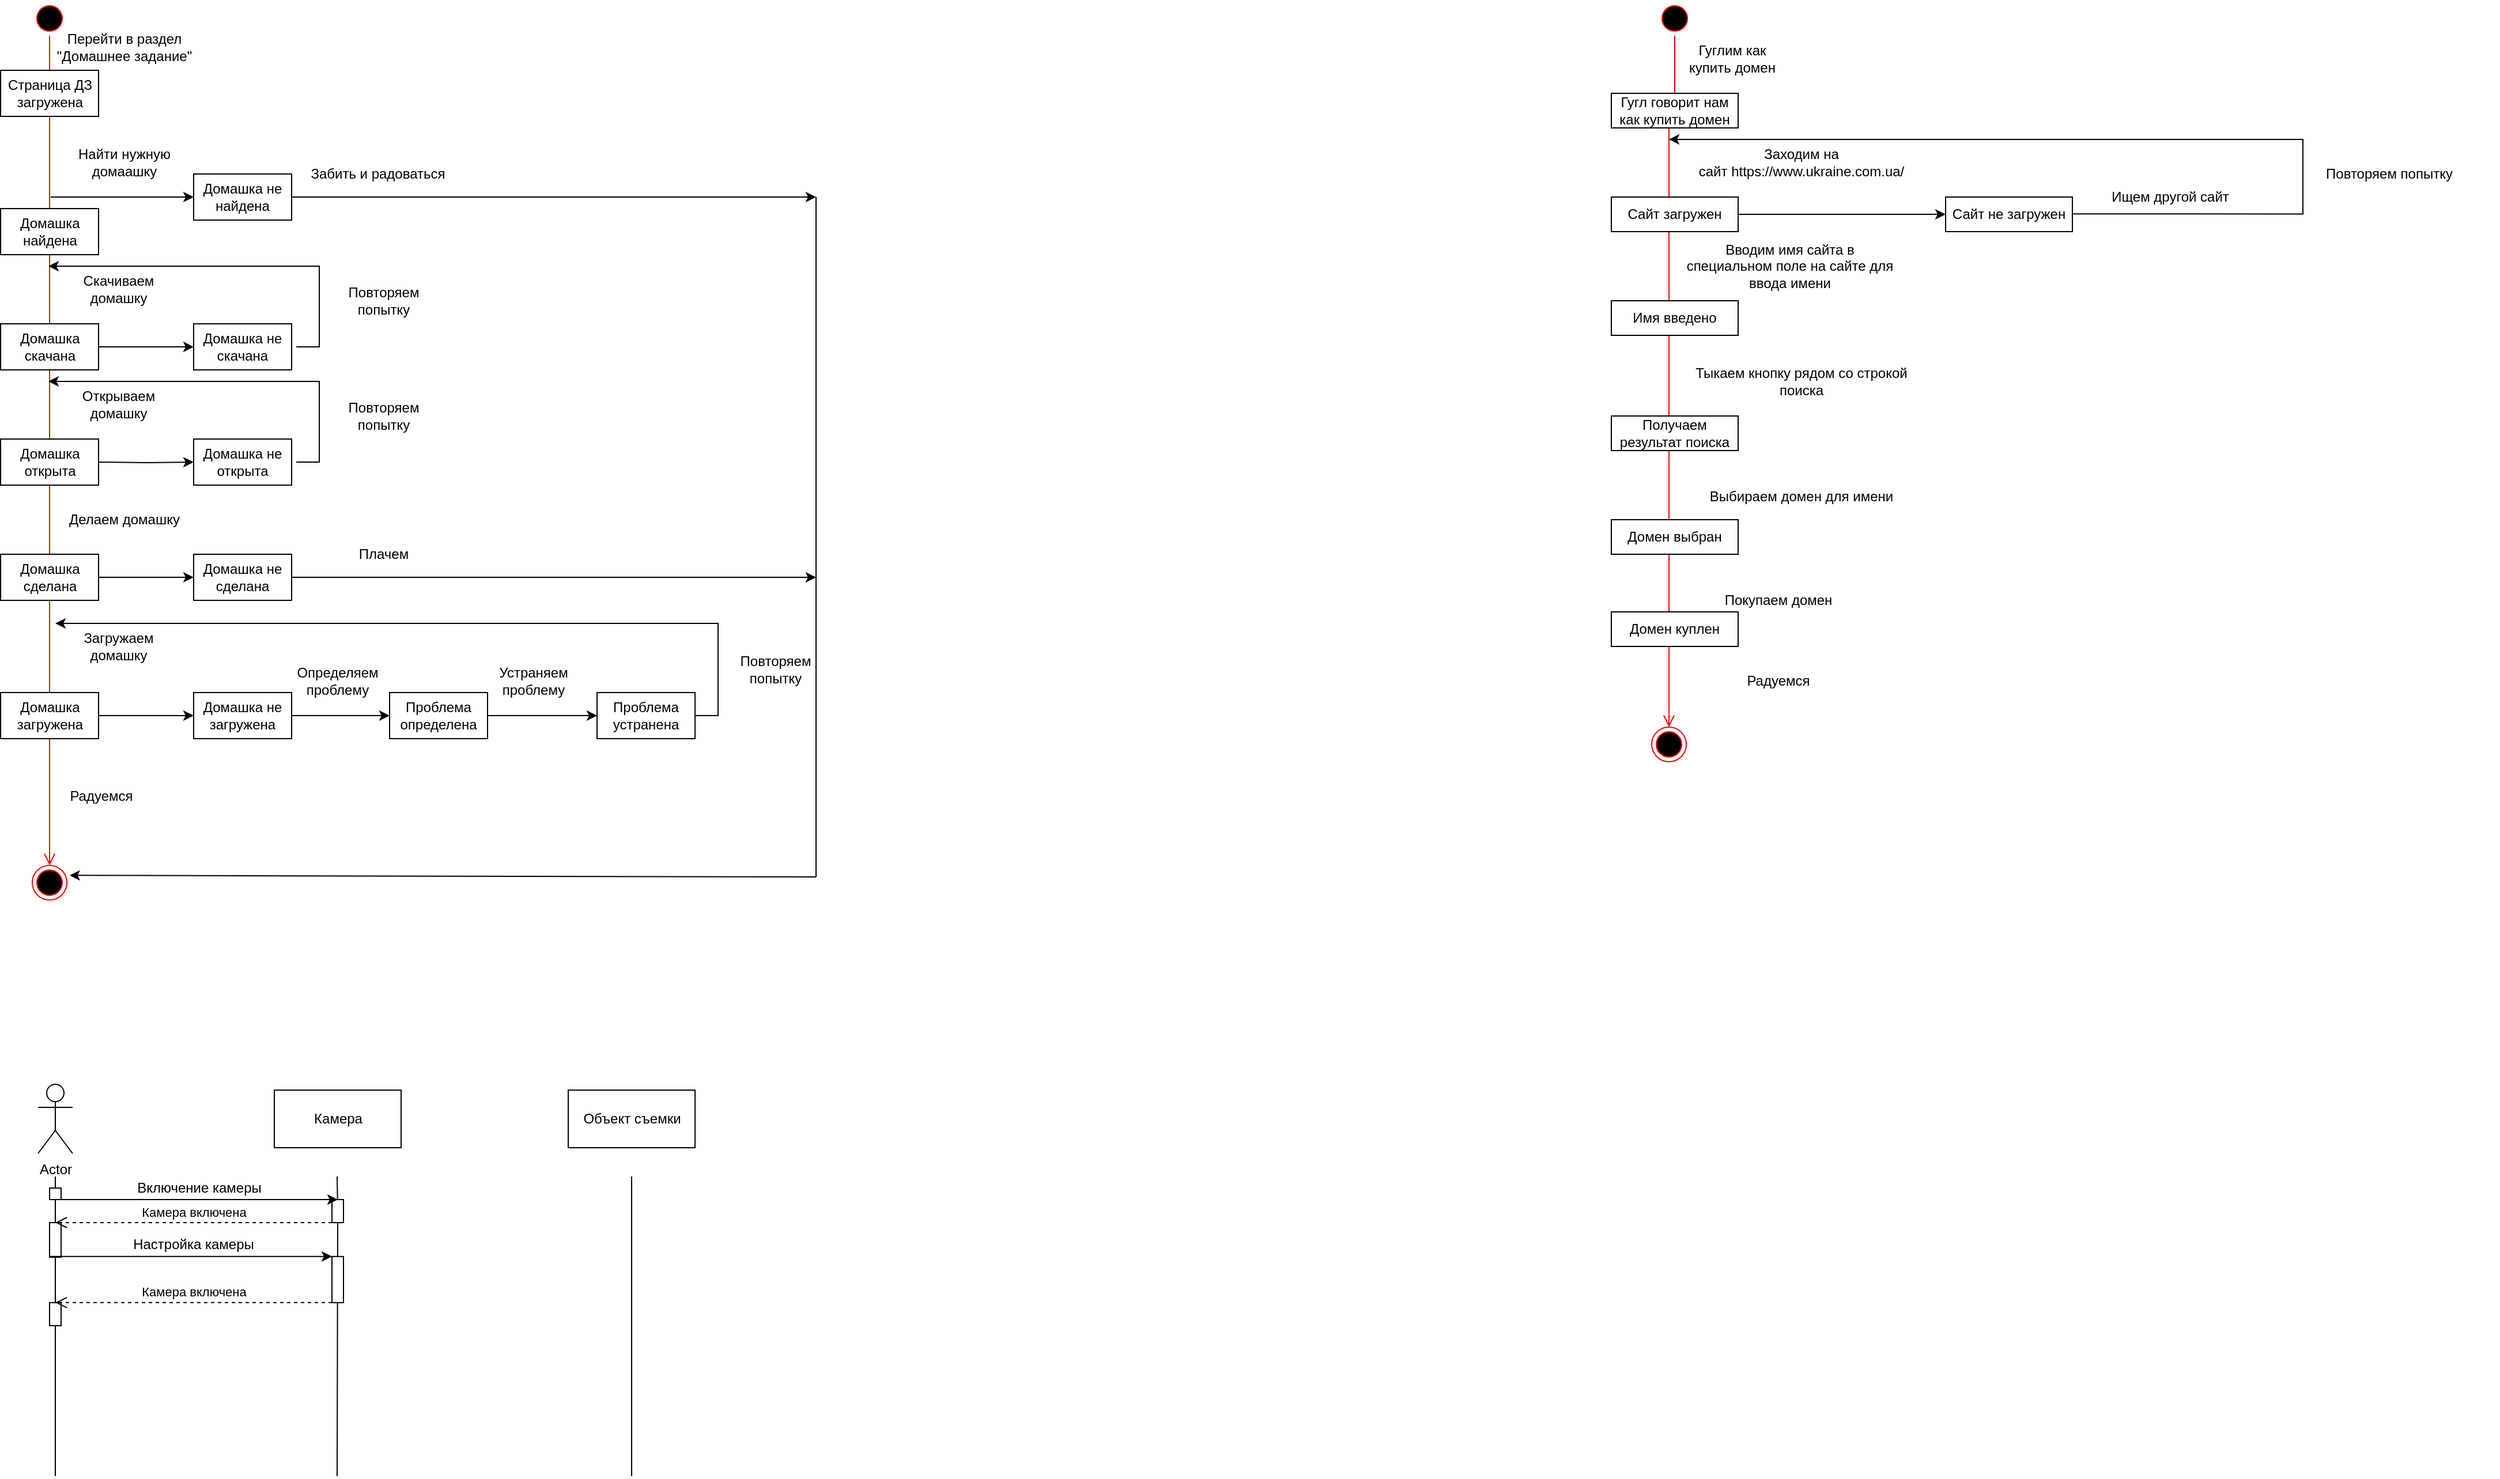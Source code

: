 <mxfile version="15.0.6" type="github">
  <diagram id="RWWzlrLUqUZTd2N9Jcue" name="Page-1">
    <mxGraphModel dx="415" dy="216" grid="1" gridSize="10" guides="1" tooltips="1" connect="1" arrows="1" fold="1" page="1" pageScale="1" pageWidth="192000" pageHeight="108000" math="0" shadow="0">
      <root>
        <mxCell id="0" />
        <mxCell id="1" parent="0" />
        <mxCell id="69hNL4aNgv2TUrD7TsJn-2" value="" style="ellipse;html=1;shape=startState;fillColor=#000000;strokeColor=#ff0000;" vertex="1" parent="1">
          <mxGeometry x="540" y="20" width="30" height="30" as="geometry" />
        </mxCell>
        <mxCell id="69hNL4aNgv2TUrD7TsJn-3" value="" style="edgeStyle=orthogonalEdgeStyle;html=1;verticalAlign=bottom;endArrow=open;endSize=8;strokeColor=#ff0000;" edge="1" source="69hNL4aNgv2TUrD7TsJn-2" parent="1">
          <mxGeometry relative="1" as="geometry">
            <mxPoint x="555" y="310" as="targetPoint" />
          </mxGeometry>
        </mxCell>
        <mxCell id="69hNL4aNgv2TUrD7TsJn-4" value="Скачиваем домашку" style="text;html=1;strokeColor=none;fillColor=none;align=center;verticalAlign=middle;whiteSpace=wrap;rounded=0;" vertex="1" parent="1">
          <mxGeometry x="560" y="260" width="110" height="20" as="geometry" />
        </mxCell>
        <mxCell id="69hNL4aNgv2TUrD7TsJn-32" style="edgeStyle=orthogonalEdgeStyle;rounded=0;orthogonalLoop=1;jettySize=auto;html=1;exitX=1;exitY=0.5;exitDx=0;exitDy=0;" edge="1" parent="1" source="69hNL4aNgv2TUrD7TsJn-5" target="69hNL4aNgv2TUrD7TsJn-31">
          <mxGeometry relative="1" as="geometry" />
        </mxCell>
        <mxCell id="69hNL4aNgv2TUrD7TsJn-8" value="Перейти в раздел &quot;Домашнее задание&quot;" style="text;html=1;strokeColor=none;fillColor=none;align=center;verticalAlign=middle;whiteSpace=wrap;rounded=0;" vertex="1" parent="1">
          <mxGeometry x="560" y="50" width="120" height="20" as="geometry" />
        </mxCell>
        <mxCell id="69hNL4aNgv2TUrD7TsJn-10" value="Найти нужную домаашку" style="text;html=1;strokeColor=none;fillColor=none;align=center;verticalAlign=middle;whiteSpace=wrap;rounded=0;" vertex="1" parent="1">
          <mxGeometry x="560" y="150" width="120" height="20" as="geometry" />
        </mxCell>
        <mxCell id="69hNL4aNgv2TUrD7TsJn-11" value="" style="edgeStyle=orthogonalEdgeStyle;html=1;verticalAlign=bottom;endArrow=open;endSize=8;strokeColor=#ff0000;entryX=0.5;entryY=0;entryDx=0;entryDy=0;" edge="1" parent="1" source="69hNL4aNgv2TUrD7TsJn-2" target="69hNL4aNgv2TUrD7TsJn-64">
          <mxGeometry relative="1" as="geometry">
            <mxPoint x="555" y="760" as="targetPoint" />
            <mxPoint x="555" y="50" as="sourcePoint" />
            <Array as="points" />
          </mxGeometry>
        </mxCell>
        <mxCell id="69hNL4aNgv2TUrD7TsJn-14" value="" style="endArrow=classic;html=1;" edge="1" parent="1">
          <mxGeometry width="50" height="50" relative="1" as="geometry">
            <mxPoint x="556" y="190" as="sourcePoint" />
            <mxPoint x="680" y="190" as="targetPoint" />
          </mxGeometry>
        </mxCell>
        <mxCell id="69hNL4aNgv2TUrD7TsJn-17" value="Домашка найдена" style="rounded=0;whiteSpace=wrap;html=1;" vertex="1" parent="1">
          <mxGeometry x="512.5" y="200" width="85" height="40" as="geometry" />
        </mxCell>
        <mxCell id="69hNL4aNgv2TUrD7TsJn-21" style="edgeStyle=orthogonalEdgeStyle;rounded=0;orthogonalLoop=1;jettySize=auto;html=1;exitX=1;exitY=0.5;exitDx=0;exitDy=0;" edge="1" parent="1" source="69hNL4aNgv2TUrD7TsJn-18">
          <mxGeometry relative="1" as="geometry">
            <mxPoint x="1220" y="190" as="targetPoint" />
          </mxGeometry>
        </mxCell>
        <mxCell id="69hNL4aNgv2TUrD7TsJn-18" value="Домашка не найдена" style="rounded=0;whiteSpace=wrap;html=1;" vertex="1" parent="1">
          <mxGeometry x="680" y="170" width="85" height="40" as="geometry" />
        </mxCell>
        <mxCell id="69hNL4aNgv2TUrD7TsJn-22" value="Забить и радоваться" style="text;html=1;strokeColor=none;fillColor=none;align=center;verticalAlign=middle;whiteSpace=wrap;rounded=0;" vertex="1" parent="1">
          <mxGeometry x="780" y="160" width="120" height="20" as="geometry" />
        </mxCell>
        <mxCell id="69hNL4aNgv2TUrD7TsJn-27" value="Открываем домашку" style="text;html=1;strokeColor=none;fillColor=none;align=center;verticalAlign=middle;whiteSpace=wrap;rounded=0;" vertex="1" parent="1">
          <mxGeometry x="560" y="360" width="110" height="20" as="geometry" />
        </mxCell>
        <mxCell id="69hNL4aNgv2TUrD7TsJn-28" value="Домашка открыта" style="rounded=0;whiteSpace=wrap;html=1;" vertex="1" parent="1">
          <mxGeometry x="512.5" y="400" width="85" height="40" as="geometry" />
        </mxCell>
        <mxCell id="69hNL4aNgv2TUrD7TsJn-29" value="Делаем домашку" style="text;html=1;strokeColor=none;fillColor=none;align=center;verticalAlign=middle;whiteSpace=wrap;rounded=0;" vertex="1" parent="1">
          <mxGeometry x="565" y="460" width="110" height="20" as="geometry" />
        </mxCell>
        <mxCell id="69hNL4aNgv2TUrD7TsJn-42" style="edgeStyle=orthogonalEdgeStyle;rounded=0;orthogonalLoop=1;jettySize=auto;html=1;exitX=1;exitY=0.5;exitDx=0;exitDy=0;" edge="1" parent="1" source="69hNL4aNgv2TUrD7TsJn-30" target="69hNL4aNgv2TUrD7TsJn-41">
          <mxGeometry relative="1" as="geometry" />
        </mxCell>
        <mxCell id="69hNL4aNgv2TUrD7TsJn-30" value="Домашка сделана" style="rounded=0;whiteSpace=wrap;html=1;" vertex="1" parent="1">
          <mxGeometry x="512.5" y="500" width="85" height="40" as="geometry" />
        </mxCell>
        <mxCell id="69hNL4aNgv2TUrD7TsJn-34" style="edgeStyle=orthogonalEdgeStyle;rounded=0;orthogonalLoop=1;jettySize=auto;html=1;" edge="1" parent="1">
          <mxGeometry relative="1" as="geometry">
            <mxPoint x="769" y="320" as="sourcePoint" />
            <mxPoint x="554" y="250" as="targetPoint" />
            <Array as="points">
              <mxPoint x="789" y="320" />
              <mxPoint x="789" y="250" />
            </Array>
          </mxGeometry>
        </mxCell>
        <mxCell id="69hNL4aNgv2TUrD7TsJn-31" value="Домашка не скачана" style="rounded=0;whiteSpace=wrap;html=1;" vertex="1" parent="1">
          <mxGeometry x="680" y="300" width="85" height="40" as="geometry" />
        </mxCell>
        <mxCell id="69hNL4aNgv2TUrD7TsJn-36" value="Повторяем попытку" style="text;html=1;strokeColor=none;fillColor=none;align=center;verticalAlign=middle;whiteSpace=wrap;rounded=0;" vertex="1" parent="1">
          <mxGeometry x="790" y="270" width="110" height="20" as="geometry" />
        </mxCell>
        <mxCell id="69hNL4aNgv2TUrD7TsJn-5" value="Домашка скачана" style="rounded=0;whiteSpace=wrap;html=1;" vertex="1" parent="1">
          <mxGeometry x="512.5" y="300" width="85" height="40" as="geometry" />
        </mxCell>
        <mxCell id="69hNL4aNgv2TUrD7TsJn-9" value="Страница ДЗ загружена" style="rounded=0;whiteSpace=wrap;html=1;" vertex="1" parent="1">
          <mxGeometry x="512.5" y="80" width="85" height="40" as="geometry" />
        </mxCell>
        <mxCell id="69hNL4aNgv2TUrD7TsJn-37" style="edgeStyle=orthogonalEdgeStyle;rounded=0;orthogonalLoop=1;jettySize=auto;html=1;exitX=1;exitY=0.5;exitDx=0;exitDy=0;" edge="1" parent="1" target="69hNL4aNgv2TUrD7TsJn-39">
          <mxGeometry relative="1" as="geometry">
            <mxPoint x="597.5" y="420" as="sourcePoint" />
          </mxGeometry>
        </mxCell>
        <mxCell id="69hNL4aNgv2TUrD7TsJn-38" style="edgeStyle=orthogonalEdgeStyle;rounded=0;orthogonalLoop=1;jettySize=auto;html=1;" edge="1" parent="1">
          <mxGeometry relative="1" as="geometry">
            <mxPoint x="769" y="420" as="sourcePoint" />
            <mxPoint x="554" y="350" as="targetPoint" />
            <Array as="points">
              <mxPoint x="789" y="420" />
              <mxPoint x="789" y="350" />
            </Array>
          </mxGeometry>
        </mxCell>
        <mxCell id="69hNL4aNgv2TUrD7TsJn-39" value="Домашка не открыта" style="rounded=0;whiteSpace=wrap;html=1;" vertex="1" parent="1">
          <mxGeometry x="680" y="400" width="85" height="40" as="geometry" />
        </mxCell>
        <mxCell id="69hNL4aNgv2TUrD7TsJn-40" value="Повторяем попытку" style="text;html=1;strokeColor=none;fillColor=none;align=center;verticalAlign=middle;whiteSpace=wrap;rounded=0;" vertex="1" parent="1">
          <mxGeometry x="790" y="370" width="110" height="20" as="geometry" />
        </mxCell>
        <mxCell id="69hNL4aNgv2TUrD7TsJn-44" style="edgeStyle=orthogonalEdgeStyle;rounded=0;orthogonalLoop=1;jettySize=auto;html=1;exitX=1;exitY=0.5;exitDx=0;exitDy=0;" edge="1" parent="1" source="69hNL4aNgv2TUrD7TsJn-41">
          <mxGeometry relative="1" as="geometry">
            <mxPoint x="1220" y="520" as="targetPoint" />
          </mxGeometry>
        </mxCell>
        <mxCell id="69hNL4aNgv2TUrD7TsJn-41" value="Домашка не сделана" style="rounded=0;whiteSpace=wrap;html=1;" vertex="1" parent="1">
          <mxGeometry x="680" y="500" width="85" height="40" as="geometry" />
        </mxCell>
        <mxCell id="69hNL4aNgv2TUrD7TsJn-45" value="Плачем" style="text;html=1;strokeColor=none;fillColor=none;align=center;verticalAlign=middle;whiteSpace=wrap;rounded=0;" vertex="1" parent="1">
          <mxGeometry x="790" y="490" width="110" height="20" as="geometry" />
        </mxCell>
        <mxCell id="69hNL4aNgv2TUrD7TsJn-46" value="Загружаем домашку" style="text;html=1;strokeColor=none;fillColor=none;align=center;verticalAlign=middle;whiteSpace=wrap;rounded=0;" vertex="1" parent="1">
          <mxGeometry x="560" y="570" width="110" height="20" as="geometry" />
        </mxCell>
        <mxCell id="69hNL4aNgv2TUrD7TsJn-50" style="edgeStyle=orthogonalEdgeStyle;rounded=0;orthogonalLoop=1;jettySize=auto;html=1;exitX=1;exitY=0.5;exitDx=0;exitDy=0;" edge="1" parent="1" source="69hNL4aNgv2TUrD7TsJn-48" target="69hNL4aNgv2TUrD7TsJn-49">
          <mxGeometry relative="1" as="geometry" />
        </mxCell>
        <mxCell id="69hNL4aNgv2TUrD7TsJn-48" value="Домашка загружена" style="rounded=0;whiteSpace=wrap;html=1;" vertex="1" parent="1">
          <mxGeometry x="512.5" y="620" width="85" height="40" as="geometry" />
        </mxCell>
        <mxCell id="69hNL4aNgv2TUrD7TsJn-52" style="edgeStyle=orthogonalEdgeStyle;rounded=0;orthogonalLoop=1;jettySize=auto;html=1;exitX=1;exitY=0.5;exitDx=0;exitDy=0;" edge="1" parent="1" source="69hNL4aNgv2TUrD7TsJn-49" target="69hNL4aNgv2TUrD7TsJn-51">
          <mxGeometry relative="1" as="geometry" />
        </mxCell>
        <mxCell id="69hNL4aNgv2TUrD7TsJn-49" value="Домашка не загружена" style="rounded=0;whiteSpace=wrap;html=1;" vertex="1" parent="1">
          <mxGeometry x="680" y="620" width="85" height="40" as="geometry" />
        </mxCell>
        <mxCell id="69hNL4aNgv2TUrD7TsJn-55" style="edgeStyle=orthogonalEdgeStyle;rounded=0;orthogonalLoop=1;jettySize=auto;html=1;exitX=1;exitY=0.5;exitDx=0;exitDy=0;" edge="1" parent="1" source="69hNL4aNgv2TUrD7TsJn-51" target="69hNL4aNgv2TUrD7TsJn-54">
          <mxGeometry relative="1" as="geometry" />
        </mxCell>
        <mxCell id="69hNL4aNgv2TUrD7TsJn-51" value="Проблема определена" style="rounded=0;whiteSpace=wrap;html=1;" vertex="1" parent="1">
          <mxGeometry x="850" y="620" width="85" height="40" as="geometry" />
        </mxCell>
        <mxCell id="69hNL4aNgv2TUrD7TsJn-53" value="Определяем проблему" style="text;html=1;strokeColor=none;fillColor=none;align=center;verticalAlign=middle;whiteSpace=wrap;rounded=0;" vertex="1" parent="1">
          <mxGeometry x="750" y="600" width="110" height="20" as="geometry" />
        </mxCell>
        <mxCell id="69hNL4aNgv2TUrD7TsJn-58" style="edgeStyle=orthogonalEdgeStyle;rounded=0;orthogonalLoop=1;jettySize=auto;html=1;exitX=1;exitY=0.5;exitDx=0;exitDy=0;" edge="1" parent="1" source="69hNL4aNgv2TUrD7TsJn-54">
          <mxGeometry relative="1" as="geometry">
            <mxPoint x="560" y="560" as="targetPoint" />
            <Array as="points">
              <mxPoint x="1135" y="640" />
              <mxPoint x="1135" y="560" />
            </Array>
          </mxGeometry>
        </mxCell>
        <mxCell id="69hNL4aNgv2TUrD7TsJn-54" value="Проблема устранена" style="rounded=0;whiteSpace=wrap;html=1;" vertex="1" parent="1">
          <mxGeometry x="1030" y="620" width="85" height="40" as="geometry" />
        </mxCell>
        <mxCell id="69hNL4aNgv2TUrD7TsJn-56" value="Устраняем проблему" style="text;html=1;strokeColor=none;fillColor=none;align=center;verticalAlign=middle;whiteSpace=wrap;rounded=0;" vertex="1" parent="1">
          <mxGeometry x="920" y="600" width="110" height="20" as="geometry" />
        </mxCell>
        <mxCell id="69hNL4aNgv2TUrD7TsJn-60" value="Повторяем попытку" style="text;html=1;strokeColor=none;fillColor=none;align=center;verticalAlign=middle;whiteSpace=wrap;rounded=0;" vertex="1" parent="1">
          <mxGeometry x="1130" y="590" width="110" height="20" as="geometry" />
        </mxCell>
        <mxCell id="69hNL4aNgv2TUrD7TsJn-63" value="Радуемся" style="text;html=1;strokeColor=none;fillColor=none;align=center;verticalAlign=middle;whiteSpace=wrap;rounded=0;" vertex="1" parent="1">
          <mxGeometry x="570" y="700" width="60" height="20" as="geometry" />
        </mxCell>
        <mxCell id="69hNL4aNgv2TUrD7TsJn-64" value="" style="ellipse;html=1;shape=endState;fillColor=#000000;strokeColor=#ff0000;" vertex="1" parent="1">
          <mxGeometry x="540" y="770" width="30" height="30" as="geometry" />
        </mxCell>
        <mxCell id="69hNL4aNgv2TUrD7TsJn-65" value="" style="endArrow=none;html=1;" edge="1" parent="1">
          <mxGeometry width="50" height="50" relative="1" as="geometry">
            <mxPoint x="1220" y="780" as="sourcePoint" />
            <mxPoint x="1220" y="190" as="targetPoint" />
          </mxGeometry>
        </mxCell>
        <mxCell id="69hNL4aNgv2TUrD7TsJn-66" value="" style="endArrow=classic;html=1;entryX=1.078;entryY=0.289;entryDx=0;entryDy=0;entryPerimeter=0;" edge="1" parent="1" target="69hNL4aNgv2TUrD7TsJn-64">
          <mxGeometry width="50" height="50" relative="1" as="geometry">
            <mxPoint x="1220" y="780" as="sourcePoint" />
            <mxPoint x="580" y="780" as="targetPoint" />
          </mxGeometry>
        </mxCell>
        <mxCell id="69hNL4aNgv2TUrD7TsJn-67" value="" style="ellipse;html=1;shape=startState;fillColor=#000000;strokeColor=#ff0000;" vertex="1" parent="1">
          <mxGeometry x="1950" y="20" width="30" height="30" as="geometry" />
        </mxCell>
        <mxCell id="69hNL4aNgv2TUrD7TsJn-68" value="" style="edgeStyle=orthogonalEdgeStyle;html=1;verticalAlign=bottom;endArrow=open;endSize=8;strokeColor=#ff0000;" edge="1" parent="1">
          <mxGeometry relative="1" as="geometry">
            <mxPoint x="1960" y="650" as="targetPoint" />
            <mxPoint x="1965" y="50" as="sourcePoint" />
            <Array as="points">
              <mxPoint x="1965" y="110" />
            </Array>
          </mxGeometry>
        </mxCell>
        <mxCell id="69hNL4aNgv2TUrD7TsJn-69" value="Гуглим как купить домен" style="text;html=1;strokeColor=none;fillColor=none;align=center;verticalAlign=middle;whiteSpace=wrap;rounded=0;" vertex="1" parent="1">
          <mxGeometry x="1970" y="60" width="90" height="20" as="geometry" />
        </mxCell>
        <mxCell id="69hNL4aNgv2TUrD7TsJn-70" value="Гугл говорит нам как купить домен" style="rounded=0;whiteSpace=wrap;html=1;" vertex="1" parent="1">
          <mxGeometry x="1910" y="100" width="110" height="30" as="geometry" />
        </mxCell>
        <mxCell id="69hNL4aNgv2TUrD7TsJn-71" value="Заходим на сайт&amp;nbsp;https://www.ukraine.com.ua/" style="text;html=1;strokeColor=none;fillColor=none;align=center;verticalAlign=middle;whiteSpace=wrap;rounded=0;" vertex="1" parent="1">
          <mxGeometry x="1980" y="150" width="190" height="20" as="geometry" />
        </mxCell>
        <mxCell id="69hNL4aNgv2TUrD7TsJn-76" style="edgeStyle=orthogonalEdgeStyle;rounded=0;orthogonalLoop=1;jettySize=auto;html=1;exitX=1;exitY=0.5;exitDx=0;exitDy=0;" edge="1" parent="1" source="69hNL4aNgv2TUrD7TsJn-72" target="69hNL4aNgv2TUrD7TsJn-75">
          <mxGeometry relative="1" as="geometry" />
        </mxCell>
        <mxCell id="69hNL4aNgv2TUrD7TsJn-72" value="Сайт загружен" style="rounded=0;whiteSpace=wrap;html=1;" vertex="1" parent="1">
          <mxGeometry x="1910" y="190" width="110" height="30" as="geometry" />
        </mxCell>
        <mxCell id="69hNL4aNgv2TUrD7TsJn-73" value="Вводим имя сайта в специальном поле на сайте для ввода имени" style="text;html=1;strokeColor=none;fillColor=none;align=center;verticalAlign=middle;whiteSpace=wrap;rounded=0;" vertex="1" parent="1">
          <mxGeometry x="1970" y="240" width="190" height="20" as="geometry" />
        </mxCell>
        <mxCell id="69hNL4aNgv2TUrD7TsJn-74" value="Имя введено" style="rounded=0;whiteSpace=wrap;html=1;" vertex="1" parent="1">
          <mxGeometry x="1910" y="280" width="110" height="30" as="geometry" />
        </mxCell>
        <mxCell id="69hNL4aNgv2TUrD7TsJn-75" value="Сайт не загружен" style="rounded=0;whiteSpace=wrap;html=1;" vertex="1" parent="1">
          <mxGeometry x="2200" y="190" width="110" height="30" as="geometry" />
        </mxCell>
        <mxCell id="69hNL4aNgv2TUrD7TsJn-77" style="edgeStyle=orthogonalEdgeStyle;rounded=0;orthogonalLoop=1;jettySize=auto;html=1;exitX=1;exitY=0.5;exitDx=0;exitDy=0;" edge="1" parent="1">
          <mxGeometry relative="1" as="geometry">
            <mxPoint x="2310" y="204.66" as="sourcePoint" />
            <mxPoint x="1960" y="140" as="targetPoint" />
            <Array as="points">
              <mxPoint x="2510" y="205" />
              <mxPoint x="2510" y="140" />
            </Array>
          </mxGeometry>
        </mxCell>
        <mxCell id="69hNL4aNgv2TUrD7TsJn-78" value="Ищем другой сайт" style="text;html=1;strokeColor=none;fillColor=none;align=center;verticalAlign=middle;whiteSpace=wrap;rounded=0;" vertex="1" parent="1">
          <mxGeometry x="2300" y="180" width="190" height="20" as="geometry" />
        </mxCell>
        <mxCell id="69hNL4aNgv2TUrD7TsJn-79" value="Повторяем попытку" style="text;html=1;strokeColor=none;fillColor=none;align=center;verticalAlign=middle;whiteSpace=wrap;rounded=0;" vertex="1" parent="1">
          <mxGeometry x="2490" y="160" width="190" height="20" as="geometry" />
        </mxCell>
        <mxCell id="69hNL4aNgv2TUrD7TsJn-80" value="Тыкаем кнопку рядом со строкой поиска" style="text;html=1;strokeColor=none;fillColor=none;align=center;verticalAlign=middle;whiteSpace=wrap;rounded=0;" vertex="1" parent="1">
          <mxGeometry x="1980" y="340" width="190" height="20" as="geometry" />
        </mxCell>
        <mxCell id="69hNL4aNgv2TUrD7TsJn-81" value="Получаем результат поиска" style="rounded=0;whiteSpace=wrap;html=1;" vertex="1" parent="1">
          <mxGeometry x="1910" y="380" width="110" height="30" as="geometry" />
        </mxCell>
        <mxCell id="69hNL4aNgv2TUrD7TsJn-82" value="Выбираем домен для имени" style="text;html=1;strokeColor=none;fillColor=none;align=center;verticalAlign=middle;whiteSpace=wrap;rounded=0;" vertex="1" parent="1">
          <mxGeometry x="1980" y="440" width="190" height="20" as="geometry" />
        </mxCell>
        <mxCell id="69hNL4aNgv2TUrD7TsJn-83" value="Домен выбран" style="rounded=0;whiteSpace=wrap;html=1;" vertex="1" parent="1">
          <mxGeometry x="1910" y="470" width="110" height="30" as="geometry" />
        </mxCell>
        <mxCell id="69hNL4aNgv2TUrD7TsJn-84" value="Покупаем домен" style="text;html=1;strokeColor=none;fillColor=none;align=center;verticalAlign=middle;whiteSpace=wrap;rounded=0;" vertex="1" parent="1">
          <mxGeometry x="1960" y="530" width="190" height="20" as="geometry" />
        </mxCell>
        <mxCell id="69hNL4aNgv2TUrD7TsJn-85" value="Домен куплен" style="rounded=0;whiteSpace=wrap;html=1;" vertex="1" parent="1">
          <mxGeometry x="1910" y="550" width="110" height="30" as="geometry" />
        </mxCell>
        <mxCell id="69hNL4aNgv2TUrD7TsJn-86" value="Радуемся" style="text;html=1;strokeColor=none;fillColor=none;align=center;verticalAlign=middle;whiteSpace=wrap;rounded=0;" vertex="1" parent="1">
          <mxGeometry x="1960" y="600" width="190" height="20" as="geometry" />
        </mxCell>
        <mxCell id="69hNL4aNgv2TUrD7TsJn-87" value="" style="ellipse;html=1;shape=endState;fillColor=#000000;strokeColor=#ff0000;" vertex="1" parent="1">
          <mxGeometry x="1945" y="650" width="30" height="30" as="geometry" />
        </mxCell>
        <mxCell id="69hNL4aNgv2TUrD7TsJn-88" value="Actor" style="shape=umlActor;verticalLabelPosition=bottom;verticalAlign=top;html=1;" vertex="1" parent="1">
          <mxGeometry x="545" y="960" width="30" height="60" as="geometry" />
        </mxCell>
        <mxCell id="69hNL4aNgv2TUrD7TsJn-89" value="Камера" style="html=1;" vertex="1" parent="1">
          <mxGeometry x="750" y="965" width="110" height="50" as="geometry" />
        </mxCell>
        <mxCell id="69hNL4aNgv2TUrD7TsJn-90" value="Объект съемки" style="html=1;" vertex="1" parent="1">
          <mxGeometry x="1005" y="965" width="110" height="50" as="geometry" />
        </mxCell>
        <mxCell id="69hNL4aNgv2TUrD7TsJn-91" value="" style="endArrow=none;html=1;startArrow=none;" edge="1" parent="1" source="69hNL4aNgv2TUrD7TsJn-101">
          <mxGeometry width="50" height="50" relative="1" as="geometry">
            <mxPoint x="560" y="1300" as="sourcePoint" />
            <mxPoint x="560" y="1040" as="targetPoint" />
          </mxGeometry>
        </mxCell>
        <mxCell id="69hNL4aNgv2TUrD7TsJn-92" value="" style="endArrow=none;html=1;startArrow=none;" edge="1" parent="1" source="69hNL4aNgv2TUrD7TsJn-97">
          <mxGeometry width="50" height="50" relative="1" as="geometry">
            <mxPoint x="804.5" y="1300" as="sourcePoint" />
            <mxPoint x="804.5" y="1040" as="targetPoint" />
          </mxGeometry>
        </mxCell>
        <mxCell id="69hNL4aNgv2TUrD7TsJn-93" value="" style="endArrow=none;html=1;" edge="1" parent="1">
          <mxGeometry width="50" height="50" relative="1" as="geometry">
            <mxPoint x="1060" y="1300" as="sourcePoint" />
            <mxPoint x="1060" y="1040" as="targetPoint" />
          </mxGeometry>
        </mxCell>
        <mxCell id="69hNL4aNgv2TUrD7TsJn-94" value="" style="rounded=0;whiteSpace=wrap;html=1;" vertex="1" parent="1">
          <mxGeometry x="555" y="1050" width="10" height="10" as="geometry" />
        </mxCell>
        <mxCell id="69hNL4aNgv2TUrD7TsJn-97" value="" style="rounded=0;whiteSpace=wrap;html=1;" vertex="1" parent="1">
          <mxGeometry x="800" y="1060" width="10" height="20" as="geometry" />
        </mxCell>
        <mxCell id="69hNL4aNgv2TUrD7TsJn-98" value="" style="endArrow=none;html=1;" edge="1" parent="1" target="69hNL4aNgv2TUrD7TsJn-97">
          <mxGeometry width="50" height="50" relative="1" as="geometry">
            <mxPoint x="804.5" y="1300" as="sourcePoint" />
            <mxPoint x="804.5" y="1040" as="targetPoint" />
          </mxGeometry>
        </mxCell>
        <mxCell id="69hNL4aNgv2TUrD7TsJn-95" value="" style="endArrow=classic;html=1;exitX=1;exitY=1;exitDx=0;exitDy=0;" edge="1" parent="1">
          <mxGeometry width="50" height="50" relative="1" as="geometry">
            <mxPoint x="560" y="1060" as="sourcePoint" />
            <mxPoint x="805" y="1060" as="targetPoint" />
          </mxGeometry>
        </mxCell>
        <mxCell id="69hNL4aNgv2TUrD7TsJn-99" value="Включение камеры" style="text;html=1;strokeColor=none;fillColor=none;align=center;verticalAlign=middle;whiteSpace=wrap;rounded=0;" vertex="1" parent="1">
          <mxGeometry x="620" y="1040" width="130" height="20" as="geometry" />
        </mxCell>
        <mxCell id="69hNL4aNgv2TUrD7TsJn-101" value="" style="rounded=0;whiteSpace=wrap;html=1;" vertex="1" parent="1">
          <mxGeometry x="555" y="1080" width="10" height="30" as="geometry" />
        </mxCell>
        <mxCell id="69hNL4aNgv2TUrD7TsJn-102" value="" style="endArrow=none;html=1;" edge="1" parent="1" target="69hNL4aNgv2TUrD7TsJn-101">
          <mxGeometry width="50" height="50" relative="1" as="geometry">
            <mxPoint x="560" y="1300" as="sourcePoint" />
            <mxPoint x="560" y="1040" as="targetPoint" />
          </mxGeometry>
        </mxCell>
        <mxCell id="69hNL4aNgv2TUrD7TsJn-100" value="Камера включена" style="html=1;verticalAlign=bottom;endArrow=open;dashed=1;endSize=8;" edge="1" parent="1">
          <mxGeometry relative="1" as="geometry">
            <mxPoint x="800" y="1080" as="sourcePoint" />
            <mxPoint x="560" y="1080" as="targetPoint" />
          </mxGeometry>
        </mxCell>
        <mxCell id="69hNL4aNgv2TUrD7TsJn-103" value="" style="rounded=0;whiteSpace=wrap;html=1;" vertex="1" parent="1">
          <mxGeometry x="800" y="1109.43" width="10" height="40" as="geometry" />
        </mxCell>
        <mxCell id="69hNL4aNgv2TUrD7TsJn-104" value="" style="endArrow=classic;html=1;exitX=1;exitY=1;exitDx=0;exitDy=0;" edge="1" parent="1">
          <mxGeometry width="50" height="50" relative="1" as="geometry">
            <mxPoint x="555" y="1109.43" as="sourcePoint" />
            <mxPoint x="800" y="1109.43" as="targetPoint" />
          </mxGeometry>
        </mxCell>
        <mxCell id="69hNL4aNgv2TUrD7TsJn-105" value="Настройка камеры" style="text;html=1;strokeColor=none;fillColor=none;align=center;verticalAlign=middle;whiteSpace=wrap;rounded=0;" vertex="1" parent="1">
          <mxGeometry x="615" y="1089.43" width="130" height="20" as="geometry" />
        </mxCell>
        <mxCell id="69hNL4aNgv2TUrD7TsJn-106" value="" style="rounded=0;whiteSpace=wrap;html=1;" vertex="1" parent="1">
          <mxGeometry x="555" y="1149.43" width="10" height="20" as="geometry" />
        </mxCell>
        <mxCell id="69hNL4aNgv2TUrD7TsJn-107" value="Камера включена" style="html=1;verticalAlign=bottom;endArrow=open;dashed=1;endSize=8;" edge="1" parent="1">
          <mxGeometry relative="1" as="geometry">
            <mxPoint x="800" y="1149.43" as="sourcePoint" />
            <mxPoint x="560" y="1149.43" as="targetPoint" />
          </mxGeometry>
        </mxCell>
      </root>
    </mxGraphModel>
  </diagram>
</mxfile>
